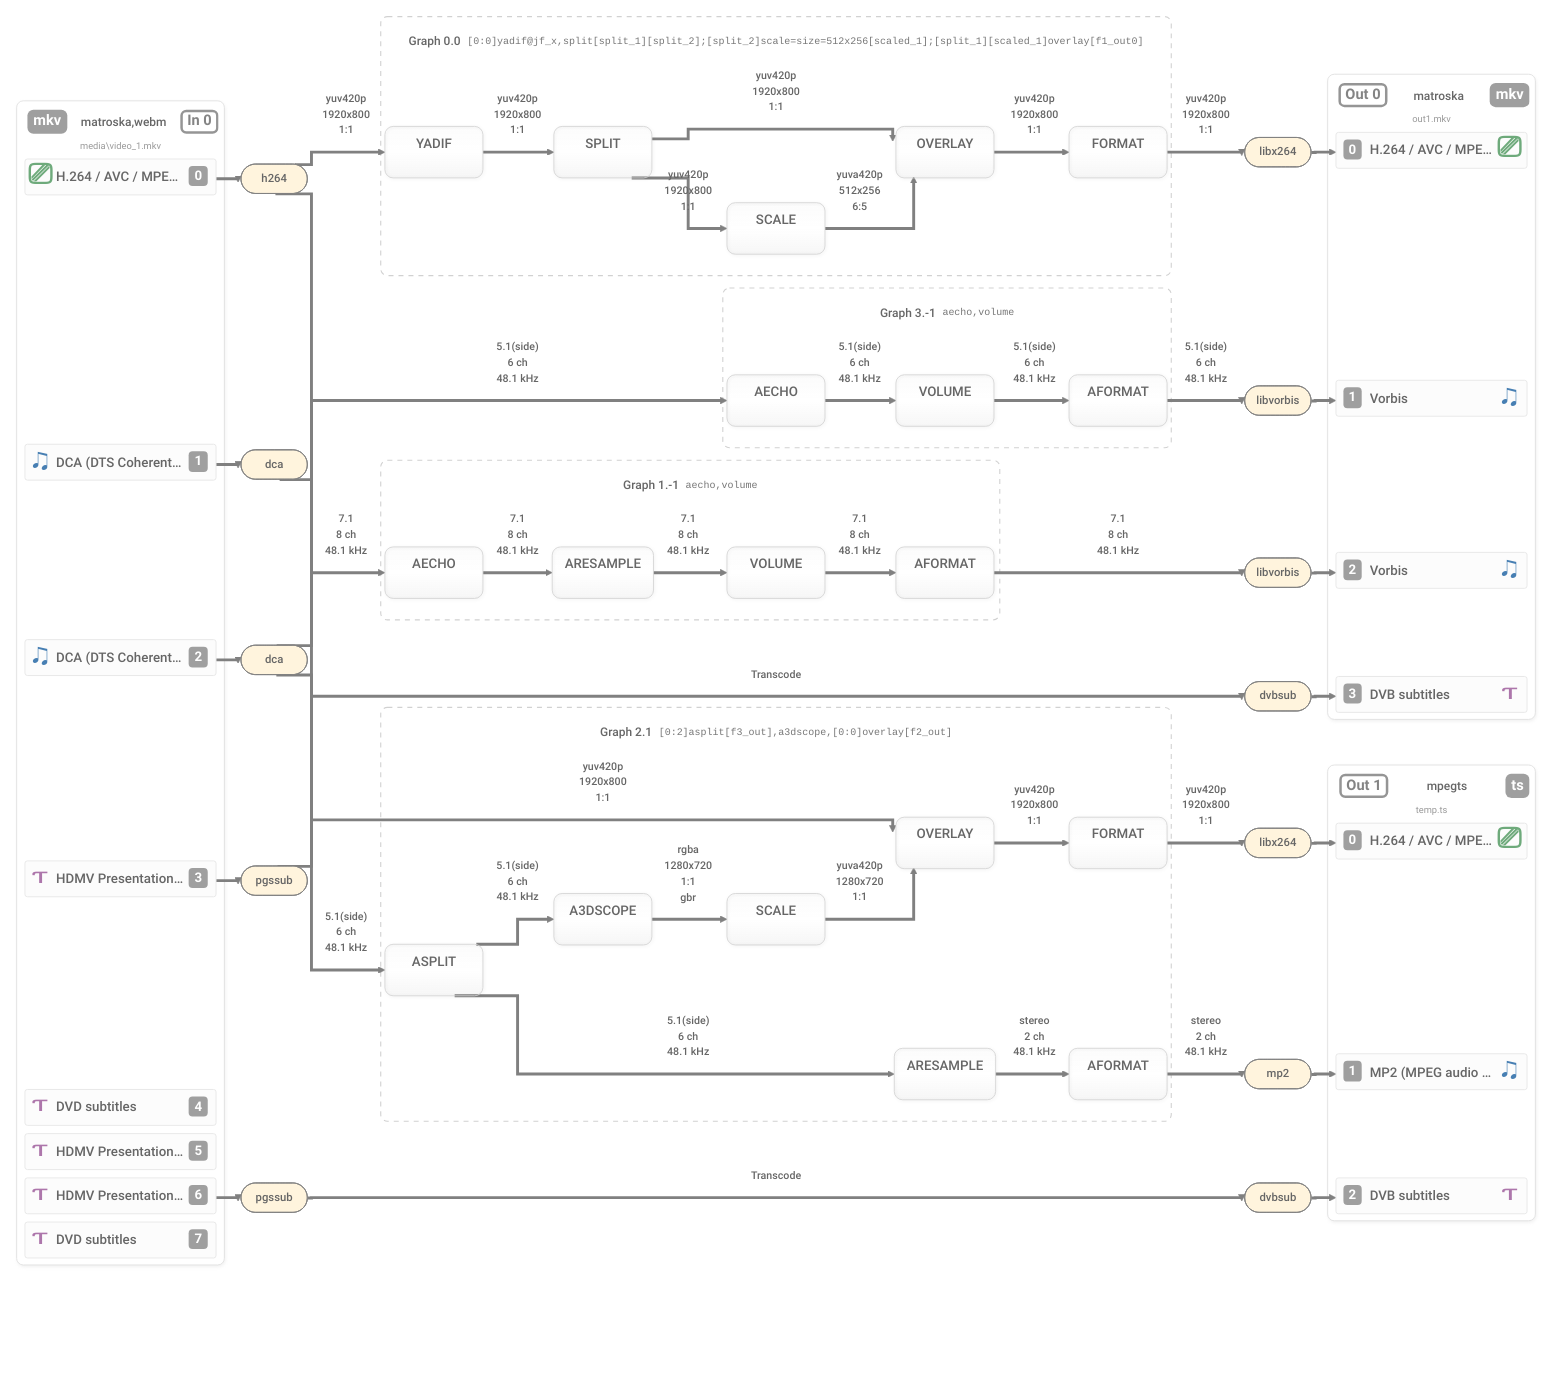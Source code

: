 %%{init: {"theme": "base","curve": "stepAfter","rankSpacing": 10,"nodeSpacing": 10,"themeCSS": ".root {     --ff-colvideo: #6eaa7b;     --ff-colaudio: #477fb3;     --ff-colsubtitle: #ad76ab;     --ff-coltext: #666; }  .ff-inputfiles rect, .ff-outputfiles rect, .ff-inputstreams rect, .ff-outputstreams rect, .ff-decoders rect, .ff-encoders rect {     stroke-width: 0;     stroke: transparent;     filter: none !important;     fill: transparent !important;     display: none !important; }  .cluster span {     color: var(--ff-coltext); }  .cluster rect {     stroke: #dfdfdf !important;     transform: translateY(-2.3rem);     filter: drop-shadow(1px 2px 2px rgba(185,185,185,0.2)) !important;     rx: 8;     ry: 8; }  .cluster-label {     font-size: 1.1rem; }      .cluster-label .nodeLabel {         display: block;         font-weight: 500;         color: var(--ff-coltext);     }      .cluster-label div {         max-width: unset !important;         padding: 3px;     }      .cluster-label foreignObject {         transform: translateY(-0.7rem);     }  .node.ff-inputfile .label foreignObject, .node.ff-outputfile .label foreignObject {     overflow: visible; }  .cluster.ff-inputfile .cluster-label foreignObject div:not(foreignObject div div), .cluster.ff-outputfile .cluster-label foreignObject div:not(foreignObject div div) {     display: table !important; }  .nodeLabel div.ff-inputfile, .nodeLabel div.ff-outputfile {     font-size: 1.1rem;     font-weight: 500;     min-width: 14rem;     width: 100%;     display: flex;     color: var(--ff-coltext);     margin-top: 0.1rem;     line-height: 1.35;     padding-bottom: 1.9rem; }  .nodeLabel div.ff-outputfile {     flex-direction: row-reverse; }  .ff-inputfile .index, .ff-outputfile .index {     order: 2;     color: var(--ff-coltext);     text-align: center;     border-radius: 0.45rem;     border: 0.18em solid #666666db;     font-weight: 600;     padding: 0 0.3em;     opacity: 0.8; }      .ff-inputfile .index::before {         content: \'In \';     }      .ff-outputfile .index::before {         content: \'Out \';     }  .ff-inputfile .demuxer_name, .ff-outputfile .muxer_name {     flex: 1;     order: 1;     font-size: 0.9rem;     white-space: nowrap;     overflow: hidden;     text-overflow: ellipsis;     text-align: center;     max-width: 8rem;     align-content: center;     margin: 0.2rem 0.4rem 0 0.4rem; }  .ff-inputfile .file_extension, .ff-outputfile .file_extension {     order: 0;     background-color: #888;     color: white;     text-align: center;     border-radius: 0.45rem;     font-weight: 600;     padding: 0 0.4em;     align-content: center;     opacity: 0.8; }  .ff-inputfile .url, .ff-outputfile .url {     order: 4;     text-align: center;     position: absolute;     left: 0;     right: 0;     bottom: 0.75rem;     font-size: 0.7rem;     font-weight: 400;     white-space: nowrap;     overflow: hidden;     text-overflow: ellipsis;     margin: 0 0.3rem;     direction: rtl;     color: #999; }  .cluster.ff-inputfile rect, .cluster.ff-outputfile rect {     transform: translateY(-1.8rem); }  .node.ff-inputstream rect, .node.ff-outputstream rect {     padding: 0 !important;     margin: 0 !important;     border: none !important;     fill: #fcfcfc;     stroke: #e5e5e5 !important;     height: 2.7rem;     transform: translateY(0.2rem);     filter: none;     rx: 3;     ry: 3; }  .node.ff-inputstream .label foreignObject, .node.ff-outputstream .label foreignObject {     transform: translateY(-0.2%);     overflow: visible; }      .node.ff-inputstream .label foreignObject div:not(foreignObject div div), .node.ff-outputstream .label foreignObject div:not(foreignObject div div) {         display: block !important;         line-height: 1.5 !important;     }  .nodeLabel div.ff-inputstream, .nodeLabel div.ff-outputstream {     font-size: 1.0rem;     font-weight: 500;     min-width: 12rem;     width: 100%;     display: flex; }  .nodeLabel div.ff-outputstream {     flex-direction: row-reverse; }  .ff-inputstream .name, .ff-outputstream .name {     flex: 1;     white-space: nowrap;     overflow: hidden;     text-overflow: ellipsis;     text-align: left;     align-content: center;     margin-bottom: -0.15rem; }  .ff-inputstream .index, .ff-outputstream .index {     flex: 0 0 1.4rem;     background-color: #888;     color: white;     text-align: center;     border-radius: 0.3rem;     font-weight: 600;     margin-right: -0.3rem;     margin-left: 0.4rem;     opacity: 0.8; }  .ff-outputstream .index {     margin-right: 0.6rem;     margin-left: -0.4rem; }  .ff-inputstream::before, .ff-outputstream::before {     font-variant-emoji: text;     flex: 0 0 2rem;     margin-left: -0.8rem;     margin-right: 0.2rem; }  .ff-outputstream::before {     margin-left: 0.2rem;     margin-right: -0.6rem; }  .ff-inputstream.video::before, .ff-outputstream.video::before {     content: \'\\239A\';     color: var(--ff-colvideo);     font-size: 2.25rem;     line-height: 0.5;     font-weight: bold; }  .ff-inputstream.audio::before, .ff-outputstream.audio::before {     content: \'\\1F39D\';     color: var(--ff-colaudio);     font-size: 1.75rem;     line-height: 0.9; }  .ff-inputstream.subtitle::before, .ff-outputstream.subtitle::before {     content: \'\\1AC\';     color: var(--ff-colsubtitle);     font-size: 1.2rem;     line-height: 1.1;     transform: scaleX(1.5);     margin-top: 0.050rem; }  .ff-inputstream.attachment::before, .ff-outputstream.attachment::before {     content: \'\\1F4CE\';     font-size: 1.3rem;     line-height: 1.15; }  .ff-inputstream.data::before, .ff-outputstream.data::before {     content: \'\\27E8\\2219\\2219\\2219\\27E9\';     font-size: 1.15rem;     line-height: 1.17;     letter-spacing: -0.3px; }  .cluster.ff-filters rect {     stroke-dasharray: 6 !important;     stroke-width: 1.3px;     stroke: #d1d1d1 !important;     filter: none !important; }  .cluster.ff-filters div.ff-filters .id {     display: none; }  .cluster.ff-filters div.ff-filters .name {     margin-right: 0.5rem;     font-size: 0.9rem; }  .cluster.ff-filters div.ff-filters .description {     font-weight: 400;     font-size: 0.75rem;     vertical-align: middle;     color: #777;     font-family: Cascadia Code, Lucida Console, monospace; }  .node.ff-filter rect {     rx: 10;     ry: 10;     stroke-width: 1px;     stroke: #d3d3d3;     fill: url(#ff-filtergradient);     filter: drop-shadow(1px 1px 2px rgba(0, 0, 0, 0.1)); }  .node.ff-filter .label foreignObject {     transform: translateY(-0.4rem);     overflow: visible; }  .nodeLabel div.ff-filter {     font-size: 1.0rem;     font-weight: 500;     text-transform: uppercase;     min-width: 5.5rem;     margin-bottom: 0.5rem; }      .nodeLabel div.ff-filter span {         color: inherit;     }  .node.ff-decoder rect, .node.ff-encoder rect {     stroke-width: 1px;     stroke: #d3d3d3;     fill: url(#ff-filtergradient);     filter: drop-shadow(1px 1px 2px rgba(0, 0, 0, 0.1)); }  .nodeLabel div.ff-decoder, .nodeLabel div.ff-encoder {     font-size: 0.85rem;     font-weight: 500;     min-width: 3.5rem; }  path.flowchart-link[id|=\'video\'] {     stroke: var(--ff-colvideo); }  path.flowchart-link[id|=\'audio\'] {     stroke: var(--ff-colaudio); }  path.flowchart-link[id|=\'subtitle\'] {     stroke: var(--ff-colsubtitle); }  marker.marker path {     fill: context-stroke; }  .edgeLabel foreignObject {     transform: translateY(-1rem); }  .edgeLabel p {     background: transparent;     white-space: nowrap;     margin: 1rem 0.5rem !important;     font-weight: 500;     color: var(--ff-coltext); }  .edgeLabel, .labelBkg {     background: transparent; }  .edgeLabels .edgeLabel * {     font-size: 0.8rem; } ","fontFamily": "Roboto,Segoe UI,sans-serif","themeVariables": { "clusterBkg": "white", "primaryBorderColor": "gray", "lineColor": "gray", "secondaryTextColor": "gray", "tertiaryBorderColor": "gray", "primaryTextColor": "#666", "secondaryTextColor": "red" },"flowchart": { "subGraphTitleMargin": { "top": -15, "bottom": 20 }, "diagramPadding": 20, "curve": "stepAfter" } }}%%

flowchart LR
  gradient_def@{ shape: text, label: "<svg xmlns="http://www.w3.org/2000/svg" width="1" height="1"><defs><linearGradient id="ff-filtergradient" x1="0%" y1="0%" x2="0%" y2="100%"><stop offset="0%" style="stop-color:hsla(0, 0%, 30%, 0.02);"/><stop offset="50%" style="stop-color:hsla(0, 0%, 30%, 0);"/><stop offset="100%" style="stop-color:hsla(0, 0%, 30%, 0.05);"/></linearGradient></defs></svg>" }

  subgraph Graph_0_0["<div class="ff-filters"><span class="name">Graph 0.0</span><span class="description">[0:0]yadif@jf_x,split[split_1][split_2];[split_2]scale=size=512x256[scaled_1];[split_1][scaled_1]overlay[f1_out0]</span><span class="id">Graph_0_0</span></div>"]

    G0_yadif_jf_x("<div class="ff-filter"><span class="filter_name">yadif</span></div>"):::ff-filter

    G0_Parsed_split_1("<div class="ff-filter"><span class="filter_name">split</span></div>"):::ff-filter

    G0_Parsed_scale_2("<div class="ff-filter"><span class="filter_name">scale</span></div>"):::ff-filter

    G0_Parsed_overlay_3("<div class="ff-filter"><span class="filter_name">overlay</span></div>"):::ff-filter

    G0_format("<div class="ff-filter"><span class="filter_name">format</span></div>"):::ff-filter
  end
  class Graph_0_0 ff-filters

  in_0_0 video-in_0_0-G0_yadif_jf_x@== "<span>yuv420p</span><br><span>1920x800</span><br><span>1:1</span><br>&nbsp;<br>&nbsp;<br>&nbsp;" ==> G0_yadif_jf_x
  G0_yadif_jf_x video-G0_yadif_jf_x-G0_Parsed_split_1@== "<span>yuv420p</span><br><span>1920x800</span><br><span>1:1</span><br>&nbsp;<br>&nbsp;<br>&nbsp;" ==> G0_Parsed_split_1
  G0_Parsed_split_1 video-G0_Parsed_split_1-G0_Parsed_overlay_3@== "<span>yuv420p</span><br><span>1920x800</span><br><span>1:1</span><br>&nbsp;<br>&nbsp;<br>&nbsp;" ==> G0_Parsed_overlay_3
  G0_Parsed_split_1 video-G0_Parsed_split_1-G0_Parsed_scale_2@== "<span>yuv420p</span><br><span>1920x800</span><br><span>1:1</span><br>&nbsp;<br>&nbsp;<br>&nbsp;" ==> G0_Parsed_scale_2
  G0_Parsed_scale_2 video-G0_Parsed_scale_2-G0_Parsed_overlay_3@== "<span>yuva420p</span><br><span>512x256</span><br><span>6:5</span><br>&nbsp;<br>&nbsp;<br>&nbsp;" ==> G0_Parsed_overlay_3
  G0_Parsed_overlay_3 video-G0_Parsed_overlay_3-G0_format@== "<span>yuv420p</span><br><span>1920x800</span><br><span>1:1</span><br>&nbsp;<br>&nbsp;<br>&nbsp;" ==> G0_format
  G0_format video-G0_format-out__0_0@== "<span>yuv420p</span><br><span>1920x800</span><br><span>1:1</span><br>&nbsp;<br>&nbsp;<br>&nbsp;" ==> out__0_0

  subgraph Graph_2_1["<div class="ff-filters"><span class="name">Graph 2.1</span><span class="description">[0:2]asplit[f3_out],a3dscope,[0:0]overlay[f2_out]</span><span class="id">Graph_2_1</span></div>"]

    G2_Parsed_asplit_0("<div class="ff-filter"><span class="filter_name">asplit</span></div>"):::ff-filter

    G2_Parsed_a3dscope_1("<div class="ff-filter"><span class="filter_name">a3dscope</span></div>"):::ff-filter

    G2_Parsed_overlay_2("<div class="ff-filter"><span class="filter_name">overlay</span></div>"):::ff-filter

    G2_format_out__1_1("<div class="ff-filter"><span class="filter_name">aformat</span></div>"):::ff-filter

    G2_format("<div class="ff-filter"><span class="filter_name">format</span></div>"):::ff-filter

    G2_auto_scale_0("<div class="ff-filter"><span class="filter_name">scale</span></div>"):::ff-filter

    G2_auto_aresample_1("<div class="ff-filter"><span class="filter_name">aresample</span></div>"):::ff-filter
  end
  class Graph_2_1 ff-filters

  in_0_2 audio-in_0_2-G2_Parsed_asplit_0@== "<span>5.1(side)</span><br><span>6 ch</span><br><span>48.1 kHz</span><br>&nbsp;<br>&nbsp;<br>&nbsp;" ==> G2_Parsed_asplit_0
  G2_Parsed_asplit_0 audio-G2_Parsed_asplit_0-G2_auto_aresample_1@== "<span>5.1(side)</span><br><span>6 ch</span><br><span>48.1 kHz</span><br>&nbsp;<br>&nbsp;<br>&nbsp;" ==> G2_auto_aresample_1
  G2_Parsed_asplit_0 audio-G2_Parsed_asplit_0-G2_Parsed_a3dscope_1@== "<span>5.1(side)</span><br><span>6 ch</span><br><span>48.1 kHz</span><br>&nbsp;<br>&nbsp;<br>&nbsp;" ==> G2_Parsed_a3dscope_1
  G2_Parsed_a3dscope_1 video-G2_Parsed_a3dscope_1-G2_auto_scale_0@== "<span>rgba</span><br><span>1280x720</span><br><span>1:1</span><br><span>gbr</span><br>&nbsp;<br>&nbsp;<br>&nbsp;<br>&nbsp;" ==> G2_auto_scale_0
  in_0_0 video-in_0_0-G2_Parsed_overlay_2@== "<span>yuv420p</span><br><span>1920x800</span><br><span>1:1</span><br>&nbsp;<br>&nbsp;<br>&nbsp;" ==> G2_Parsed_overlay_2
  G2_auto_scale_0 video-G2_auto_scale_0-G2_Parsed_overlay_2@== "<span>yuva420p</span><br><span>1280x720</span><br><span>1:1</span><br>&nbsp;<br>&nbsp;<br>&nbsp;" ==> G2_Parsed_overlay_2
  G2_Parsed_overlay_2 video-G2_Parsed_overlay_2-G2_format@== "<span>yuv420p</span><br><span>1920x800</span><br><span>1:1</span><br>&nbsp;<br>&nbsp;<br>&nbsp;" ==> G2_format
  G2_auto_aresample_1 audio-G2_auto_aresample_1-G2_format_out__1_1@== "<span>stereo</span><br><span>2 ch</span><br><span>48.1 kHz</span><br>&nbsp;<br>&nbsp;<br>&nbsp;" ==> G2_format_out__1_1
  G2_format_out__1_1 audio-G2_format_out__1_1-out__1_1@== "<span>stereo</span><br><span>2 ch</span><br><span>48.1 kHz</span><br>&nbsp;<br>&nbsp;<br>&nbsp;" ==> out__1_1
  G2_format video-G2_format-out__1_0@== "<span>yuv420p</span><br><span>1920x800</span><br><span>1:1</span><br>&nbsp;<br>&nbsp;<br>&nbsp;" ==> out__1_0

  subgraph Graph_3_-1["<div class="ff-filters"><span class="name">Graph 3.-1</span><span class="description">aecho,volume</span><span class="id">Graph_3_-1</span></div>"]

    G3_Parsed_aecho_0("<div class="ff-filter"><span class="filter_name">aecho</span></div>"):::ff-filter

    G3_Parsed_volume_1("<div class="ff-filter"><span class="filter_name">volume</span></div>"):::ff-filter

    G3_format_out__0_1("<div class="ff-filter"><span class="filter_name">aformat</span></div>"):::ff-filter
  end
  class Graph_3_-1 ff-filters

  in_0_2 audio-in_0_2-G3_Parsed_aecho_0@== "<span>5.1(side)</span><br><span>6 ch</span><br><span>48.1 kHz</span><br>&nbsp;<br>&nbsp;<br>&nbsp;" ==> G3_Parsed_aecho_0
  G3_Parsed_aecho_0 audio-G3_Parsed_aecho_0-G3_Parsed_volume_1@== "<span>5.1(side)</span><br><span>6 ch</span><br><span>48.1 kHz</span><br>&nbsp;<br>&nbsp;<br>&nbsp;" ==> G3_Parsed_volume_1
  G3_Parsed_volume_1 audio-G3_Parsed_volume_1-G3_format_out__0_1@== "<span>5.1(side)</span><br><span>6 ch</span><br><span>48.1 kHz</span><br>&nbsp;<br>&nbsp;<br>&nbsp;" ==> G3_format_out__0_1
  G3_format_out__0_1 audio-G3_format_out__0_1-out__0_1@== "<span>5.1(side)</span><br><span>6 ch</span><br><span>48.1 kHz</span><br>&nbsp;<br>&nbsp;<br>&nbsp;" ==> out__0_1

  subgraph Graph_1_-1["<div class="ff-filters"><span class="name">Graph 1.-1</span><span class="description">aecho,volume</span><span class="id">Graph_1_-1</span></div>"]

    G1_Parsed_aecho_0("<div class="ff-filter"><span class="filter_name">aecho</span></div>"):::ff-filter

    G1_Parsed_volume_1("<div class="ff-filter"><span class="filter_name">volume</span></div>"):::ff-filter

    G1_format_out__0_2("<div class="ff-filter"><span class="filter_name">aformat</span></div>"):::ff-filter

    G1_auto_aresample_0("<div class="ff-filter"><span class="filter_name">aresample</span></div>"):::ff-filter
  end
  class Graph_1_-1 ff-filters

  in_0_1 audio-in_0_1-G1_Parsed_aecho_0@== "<span>7.1</span><br><span>8 ch</span><br><span>48.1 kHz</span><br>&nbsp;<br>&nbsp;<br>&nbsp;" ==> G1_Parsed_aecho_0
  G1_Parsed_aecho_0 audio-G1_Parsed_aecho_0-G1_auto_aresample_0@== "<span>7.1</span><br><span>8 ch</span><br><span>48.1 kHz</span><br>&nbsp;<br>&nbsp;<br>&nbsp;" ==> G1_auto_aresample_0
  G1_auto_aresample_0 audio-G1_auto_aresample_0-G1_Parsed_volume_1@== "<span>7.1</span><br><span>8 ch</span><br><span>48.1 kHz</span><br>&nbsp;<br>&nbsp;<br>&nbsp;" ==> G1_Parsed_volume_1
  G1_Parsed_volume_1 audio-G1_Parsed_volume_1-G1_format_out__0_2@== "<span>7.1</span><br><span>8 ch</span><br><span>48.1 kHz</span><br>&nbsp;<br>&nbsp;<br>&nbsp;" ==> G1_format_out__0_2
  G1_format_out__0_2 audio-G1_format_out__0_2-out__0_2@== "<span>7.1</span><br><span>8 ch</span><br><span>48.1 kHz</span><br>&nbsp;<br>&nbsp;<br>&nbsp;" ==> out__0_2


  subgraph G4_Inputs["<div class="ff-inputfiles"></div>"]

    subgraph Input_0["<div class="ff-inputfile"><span class="index">0</span><span class="demuxer_name">matroska,webm</span><span class="file_extension">mkv</span><span class="url">media\video_1.mkv</span></div>"]

      subgraph InputStreams_0["<div class="ff-inputstreams"></div>"]

        r_in_0_0("<div class="ff-inputstream video"><span class="name">H.264 / AVC / MPEG-4 AVC / MPEG-4 part 10</span><span class="index">0</span></div>"):::ff-inputstream

        r_in_0_1("<div class="ff-inputstream audio"><span class="name">DCA (DTS Coherent Acoustics)</span><span class="index">1</span></div>"):::ff-inputstream

        r_in_0_2("<div class="ff-inputstream audio"><span class="name">DCA (DTS Coherent Acoustics)</span><span class="index">2</span></div>"):::ff-inputstream

        r_in_0_3("<div class="ff-inputstream subtitle"><span class="name">HDMV Presentation Graphic Stream subtitles</span><span class="index">3</span></div>"):::ff-inputstream

        r_in_0_4("<div class="ff-inputstream subtitle"><span class="name">DVD subtitles</span><span class="index">4</span></div>"):::ff-inputstream

        r_in_0_5("<div class="ff-inputstream subtitle"><span class="name">HDMV Presentation Graphic Stream subtitles</span><span class="index">5</span></div>"):::ff-inputstream

        r_in_0_6("<div class="ff-inputstream subtitle"><span class="name">HDMV Presentation Graphic Stream subtitles</span><span class="index">6</span></div>"):::ff-inputstream

        r_in_0_7("<div class="ff-inputstream subtitle"><span class="name">DVD subtitles</span><span class="index">7</span></div>"):::ff-inputstream
      end
      class InputStreams_0 ff-inputstreams
    end
    class Input_0 ff-inputfile
  end
  class G4_Inputs ff-inputfiles


  subgraph G4_Decoders["<div class="ff-decoders"></div>"]

    in_0_0(["<div class="ff-decoder video"><span class="name">h264</span></div>"]):::ff-decoder

    in_0_1(["<div class="ff-decoder audio"><span class="name">dca</span></div>"]):::ff-decoder

    in_0_2(["<div class="ff-decoder audio"><span class="name">dca</span></div>"]):::ff-decoder

    in_0_3(["<div class="ff-decoder subtitle"><span class="name">pgssub</span></div>"]):::ff-decoder

    in_0_6(["<div class="ff-decoder subtitle"><span class="name">pgssub</span></div>"]):::ff-decoder
  end
  class G4_Decoders ff-decoders

  r_in_0_0 video-r_in_0_0-in_0_0@==> in_0_0
  r_in_0_1 audio-r_in_0_1-in_0_1@==> in_0_1
  r_in_0_2 audio-r_in_0_2-in_0_2@==> in_0_2
  r_in_0_3 subtitle-r_in_0_3-in_0_3@==> in_0_3
  r_in_0_6 subtitle-r_in_0_6-in_0_6@==> in_0_6

  subgraph G4_Encoders["<div class="ff-encoders"></div>"]

    out__0_0(["<div class="ff-encoder video"><span class="name">libx264</span></div>"]):::ff-encoder

    out__0_1(["<div class="ff-encoder audio"><span class="name">libvorbis</span></div>"]):::ff-encoder

    out__0_2(["<div class="ff-encoder audio"><span class="name">libvorbis</span></div>"]):::ff-encoder

    out__0_3(["<div class="ff-encoder subtitle"><span class="name">dvbsub</span></div>"]):::ff-encoder

    out__1_0(["<div class="ff-encoder video"><span class="name">libx264</span></div>"]):::ff-encoder

    out__1_1(["<div class="ff-encoder audio"><span class="name">mp2</span></div>"]):::ff-encoder

    out__1_2(["<div class="ff-encoder subtitle"><span class="name">dvbsub</span></div>"]):::ff-encoder
  end
  class G4_Encoders ff-encoders

  out__0_0 video-out__0_0-r_out__0_0@==> r_out__0_0
  out__0_1 audio-out__0_1-r_out__0_1@==> r_out__0_1
  out__0_2 audio-out__0_2-r_out__0_2@==> r_out__0_2
  out__0_3 subtitle-out__0_3-r_out__0_3@==> r_out__0_3
  out__1_0 video-out__1_0-r_out__1_0@==> r_out__1_0
  out__1_1 audio-out__1_1-r_out__1_1@==> r_out__1_1
  out__1_2 subtitle-out__1_2-r_out__1_2@==> r_out__1_2

  subgraph G4_Outputs["<div class="ff-outputfiles"></div>"]

    subgraph Output_1["<div class="ff-outputfile"><span class="index">1</span><span class="muxer_name">mpegts</span><span class="file_extension">ts</span><span class="url">temp.ts</span></div>"]

      subgraph OutputStreams_1["<div class="ff-outputstreams"></div>"]

        r_out__1_0("<div class="ff-outputstream video"><span class="name">H.264 / AVC / MPEG-4 AVC / MPEG-4 part 10</span><span class="index">0</span></div>"):::ff-outputstream

        r_out__1_1("<div class="ff-outputstream audio"><span class="name">MP2 (MPEG audio layer 2)</span><span class="index">1</span></div>"):::ff-outputstream

        r_out__1_2("<div class="ff-outputstream subtitle"><span class="name">DVB subtitles</span><span class="index">2</span></div>"):::ff-outputstream
      end
      class OutputStreams_1 ff-outputstreams
    end
    class Output_1 ff-outputfile

    subgraph Output_0["<div class="ff-outputfile"><span class="index">0</span><span class="muxer_name">matroska</span><span class="file_extension">mkv</span><span class="url">out1.mkv</span></div>"]

      subgraph OutputStreams_0["<div class="ff-outputstreams"></div>"]

        r_out__0_0("<div class="ff-outputstream video"><span class="name">H.264 / AVC / MPEG-4 AVC / MPEG-4 part 10</span><span class="index">0</span></div>"):::ff-outputstream

        r_out__0_1("<div class="ff-outputstream audio"><span class="name">Vorbis</span><span class="index">1</span></div>"):::ff-outputstream

        r_out__0_2("<div class="ff-outputstream audio"><span class="name">Vorbis</span><span class="index">2</span></div>"):::ff-outputstream

        r_out__0_3("<div class="ff-outputstream subtitle"><span class="name">DVB subtitles</span><span class="index">3</span></div>"):::ff-outputstream
      end
      class OutputStreams_0 ff-outputstreams
    end
    class Output_0 ff-outputfile
  end
  class G4_Outputs ff-outputfiles


  in_0_3 subtitle-in_0_3-out__0_3@== "<span>Transcode</span><br>&nbsp;" ==> out__0_3
  in_0_6 subtitle-in_0_6-out__1_2@== "<span>Transcode</span><br>&nbsp;" ==> out__1_2